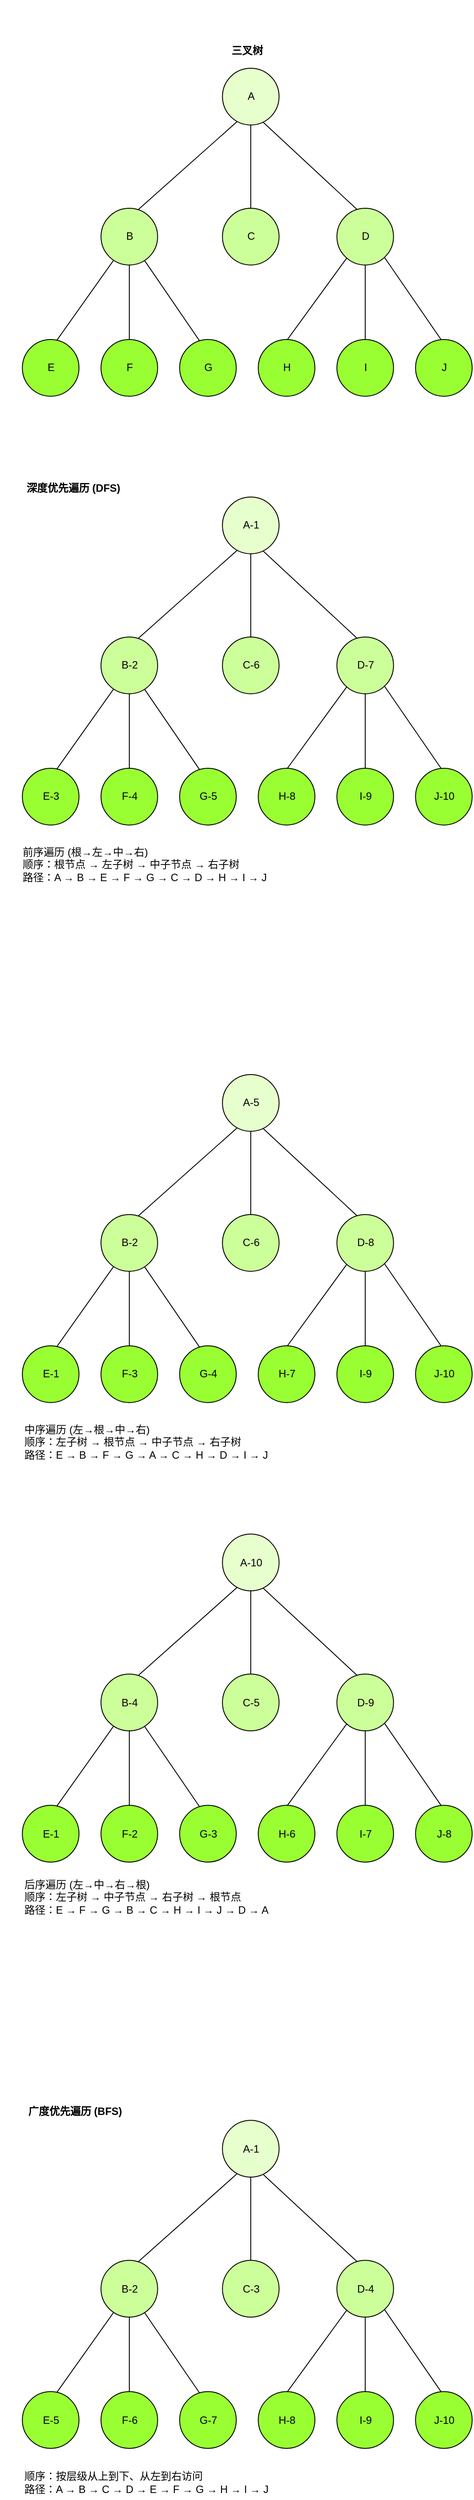 <mxfile version="28.0.5">
  <diagram name="第 1 页" id="GKulPRJstPxV9A7MhcKM">
    <mxGraphModel dx="1025" dy="447" grid="1" gridSize="10" guides="1" tooltips="1" connect="1" arrows="1" fold="1" page="1" pageScale="1" pageWidth="827" pageHeight="1169" math="0" shadow="0">
      <root>
        <mxCell id="0" />
        <mxCell id="1" parent="0" />
        <mxCell id="8VZ1e8MKiVKfFXJp5QNw-1" style="edgeStyle=orthogonalEdgeStyle;rounded=0;orthogonalLoop=1;jettySize=auto;html=1;exitX=0.5;exitY=1;exitDx=0;exitDy=0;" parent="1" edge="1">
          <mxGeometry relative="1" as="geometry">
            <mxPoint x="139.75" y="40" as="sourcePoint" />
            <mxPoint x="139.75" y="40" as="targetPoint" />
          </mxGeometry>
        </mxCell>
        <mxCell id="8VZ1e8MKiVKfFXJp5QNw-2" value="" style="group" parent="1" vertex="1" connectable="0">
          <mxGeometry x="157.59" y="110" width="514.818" height="374.818" as="geometry" />
        </mxCell>
        <mxCell id="8VZ1e8MKiVKfFXJp5QNw-3" value="E" style="ellipse;whiteSpace=wrap;html=1;aspect=fixed;fillColor=#99FF33;" parent="8VZ1e8MKiVKfFXJp5QNw-2" vertex="1">
          <mxGeometry y="310" width="64.818" height="64.818" as="geometry" />
        </mxCell>
        <mxCell id="8VZ1e8MKiVKfFXJp5QNw-4" value="" style="endArrow=none;html=1;rounded=0;entryX=0.224;entryY=0.915;entryDx=0;entryDy=0;entryPerimeter=0;exitX=0.607;exitY=0.016;exitDx=0;exitDy=0;exitPerimeter=0;" parent="8VZ1e8MKiVKfFXJp5QNw-2" source="8VZ1e8MKiVKfFXJp5QNw-3" target="8VZ1e8MKiVKfFXJp5QNw-8" edge="1">
          <mxGeometry width="50" height="50" relative="1" as="geometry">
            <mxPoint x="40" y="310" as="sourcePoint" />
            <mxPoint x="100.0" y="219" as="targetPoint" />
          </mxGeometry>
        </mxCell>
        <mxCell id="8VZ1e8MKiVKfFXJp5QNw-5" value="C" style="ellipse;whiteSpace=wrap;html=1;aspect=fixed;fillColor=#CCFF99;" parent="8VZ1e8MKiVKfFXJp5QNw-2" vertex="1">
          <mxGeometry x="229.0" y="160" width="64.818" height="64.818" as="geometry" />
        </mxCell>
        <mxCell id="8VZ1e8MKiVKfFXJp5QNw-6" value="" style="endArrow=none;html=1;rounded=0;entryX=0.72;entryY=0.953;entryDx=0;entryDy=0;entryPerimeter=0;exitX=0.355;exitY=0.021;exitDx=0;exitDy=0;exitPerimeter=0;" parent="8VZ1e8MKiVKfFXJp5QNw-2" source="8VZ1e8MKiVKfFXJp5QNw-9" target="8VZ1e8MKiVKfFXJp5QNw-7" edge="1">
          <mxGeometry width="50" height="50" relative="1" as="geometry">
            <mxPoint x="295.997" y="158" as="sourcePoint" />
            <mxPoint x="225.997" y="65" as="targetPoint" />
          </mxGeometry>
        </mxCell>
        <mxCell id="8VZ1e8MKiVKfFXJp5QNw-7" value="A" style="ellipse;whiteSpace=wrap;html=1;aspect=fixed;fillColor=#E6FFCC;" parent="8VZ1e8MKiVKfFXJp5QNw-2" vertex="1">
          <mxGeometry x="229.0" width="64.818" height="64.818" as="geometry" />
        </mxCell>
        <mxCell id="8VZ1e8MKiVKfFXJp5QNw-8" value="B" style="ellipse;whiteSpace=wrap;html=1;aspect=fixed;fillColor=#CCFF99;" parent="8VZ1e8MKiVKfFXJp5QNw-2" vertex="1">
          <mxGeometry x="90.0" y="160" width="64.818" height="64.818" as="geometry" />
        </mxCell>
        <mxCell id="8VZ1e8MKiVKfFXJp5QNw-9" value="D" style="ellipse;whiteSpace=wrap;html=1;aspect=fixed;fillColor=#CCFF99;" parent="8VZ1e8MKiVKfFXJp5QNw-2" vertex="1">
          <mxGeometry x="360.0" y="160" width="64.818" height="64.818" as="geometry" />
        </mxCell>
        <mxCell id="8VZ1e8MKiVKfFXJp5QNw-10" value="" style="endArrow=none;html=1;rounded=0;entryX=0.256;entryY=0.943;entryDx=0;entryDy=0;entryPerimeter=0;exitX=0.657;exitY=0.025;exitDx=0;exitDy=0;exitPerimeter=0;" parent="8VZ1e8MKiVKfFXJp5QNw-2" source="8VZ1e8MKiVKfFXJp5QNw-8" target="8VZ1e8MKiVKfFXJp5QNw-7" edge="1">
          <mxGeometry width="50" height="50" relative="1" as="geometry">
            <mxPoint x="130.997" y="160" as="sourcePoint" />
            <mxPoint x="175.997" y="70" as="targetPoint" />
          </mxGeometry>
        </mxCell>
        <mxCell id="8VZ1e8MKiVKfFXJp5QNw-11" value="" style="endArrow=none;html=1;rounded=0;entryX=0.5;entryY=1;entryDx=0;entryDy=0;exitX=0.5;exitY=0;exitDx=0;exitDy=0;" parent="8VZ1e8MKiVKfFXJp5QNw-2" source="8VZ1e8MKiVKfFXJp5QNw-5" target="8VZ1e8MKiVKfFXJp5QNw-7" edge="1">
          <mxGeometry width="50" height="50" relative="1" as="geometry">
            <mxPoint x="176.0" y="191" as="sourcePoint" />
            <mxPoint x="235.0" y="100" as="targetPoint" />
          </mxGeometry>
        </mxCell>
        <mxCell id="8VZ1e8MKiVKfFXJp5QNw-12" value="F" style="ellipse;whiteSpace=wrap;html=1;aspect=fixed;fillColor=#99FF33;" parent="8VZ1e8MKiVKfFXJp5QNw-2" vertex="1">
          <mxGeometry x="90.0" y="310" width="64.818" height="64.818" as="geometry" />
        </mxCell>
        <mxCell id="8VZ1e8MKiVKfFXJp5QNw-13" value="" style="endArrow=none;html=1;rounded=0;entryX=0.5;entryY=1;entryDx=0;entryDy=0;exitX=0.5;exitY=0;exitDx=0;exitDy=0;" parent="8VZ1e8MKiVKfFXJp5QNw-2" source="8VZ1e8MKiVKfFXJp5QNw-12" target="8VZ1e8MKiVKfFXJp5QNw-8" edge="1">
          <mxGeometry width="50" height="50" relative="1" as="geometry">
            <mxPoint x="122.21" y="310" as="sourcePoint" />
            <mxPoint x="122.21" y="225" as="targetPoint" />
          </mxGeometry>
        </mxCell>
        <mxCell id="8VZ1e8MKiVKfFXJp5QNw-14" value="" style="endArrow=none;html=1;rounded=0;entryX=0.768;entryY=0.919;entryDx=0;entryDy=0;entryPerimeter=0;exitX=0.351;exitY=0.022;exitDx=0;exitDy=0;exitPerimeter=0;" parent="8VZ1e8MKiVKfFXJp5QNw-2" source="8VZ1e8MKiVKfFXJp5QNw-15" target="8VZ1e8MKiVKfFXJp5QNw-8" edge="1">
          <mxGeometry width="50" height="50" relative="1" as="geometry">
            <mxPoint x="202.41" y="310" as="sourcePoint" />
            <mxPoint x="141.41" y="221" as="targetPoint" />
          </mxGeometry>
        </mxCell>
        <mxCell id="8VZ1e8MKiVKfFXJp5QNw-15" value="G" style="ellipse;whiteSpace=wrap;html=1;aspect=fixed;fillColor=#99FF33;" parent="8VZ1e8MKiVKfFXJp5QNw-2" vertex="1">
          <mxGeometry x="180.0" y="310" width="64.818" height="64.818" as="geometry" />
        </mxCell>
        <mxCell id="8VZ1e8MKiVKfFXJp5QNw-16" value="H" style="ellipse;whiteSpace=wrap;html=1;aspect=fixed;fillColor=#99FF33;" parent="8VZ1e8MKiVKfFXJp5QNw-2" vertex="1">
          <mxGeometry x="270" y="310" width="64.818" height="64.818" as="geometry" />
        </mxCell>
        <mxCell id="8VZ1e8MKiVKfFXJp5QNw-17" value="I" style="ellipse;whiteSpace=wrap;html=1;aspect=fixed;fillColor=#99FF33;" parent="8VZ1e8MKiVKfFXJp5QNw-2" vertex="1">
          <mxGeometry x="360" y="310" width="64.818" height="64.818" as="geometry" />
        </mxCell>
        <mxCell id="8VZ1e8MKiVKfFXJp5QNw-18" value="J" style="ellipse;whiteSpace=wrap;html=1;aspect=fixed;fillColor=#99FF33;" parent="8VZ1e8MKiVKfFXJp5QNw-2" vertex="1">
          <mxGeometry x="450" y="310" width="64.818" height="64.818" as="geometry" />
        </mxCell>
        <mxCell id="8VZ1e8MKiVKfFXJp5QNw-19" value="" style="endArrow=none;html=1;rounded=0;entryX=0.5;entryY=1;entryDx=0;entryDy=0;exitX=0.5;exitY=0;exitDx=0;exitDy=0;" parent="8VZ1e8MKiVKfFXJp5QNw-2" source="8VZ1e8MKiVKfFXJp5QNw-17" target="8VZ1e8MKiVKfFXJp5QNw-9" edge="1">
          <mxGeometry width="50" height="50" relative="1" as="geometry">
            <mxPoint x="382.12" y="310" as="sourcePoint" />
            <mxPoint x="382.12" y="225" as="targetPoint" />
          </mxGeometry>
        </mxCell>
        <mxCell id="8VZ1e8MKiVKfFXJp5QNw-20" value="" style="endArrow=none;html=1;rounded=0;entryX=0.837;entryY=0.862;entryDx=0;entryDy=0;entryPerimeter=0;exitX=0.454;exitY=0.006;exitDx=0;exitDy=0;exitPerimeter=0;" parent="8VZ1e8MKiVKfFXJp5QNw-2" source="8VZ1e8MKiVKfFXJp5QNw-18" target="8VZ1e8MKiVKfFXJp5QNw-9" edge="1">
          <mxGeometry width="50" height="50" relative="1" as="geometry">
            <mxPoint x="469" y="310" as="sourcePoint" />
            <mxPoint x="410" y="219" as="targetPoint" />
          </mxGeometry>
        </mxCell>
        <mxCell id="8VZ1e8MKiVKfFXJp5QNw-21" value="" style="endArrow=none;html=1;rounded=0;entryX=0.178;entryY=0.872;entryDx=0;entryDy=0;entryPerimeter=0;exitX=0.512;exitY=0.004;exitDx=0;exitDy=0;exitPerimeter=0;" parent="8VZ1e8MKiVKfFXJp5QNw-2" source="8VZ1e8MKiVKfFXJp5QNw-16" target="8VZ1e8MKiVKfFXJp5QNw-9" edge="1">
          <mxGeometry width="50" height="50" relative="1" as="geometry">
            <mxPoint x="294" y="310" as="sourcePoint" />
            <mxPoint x="360" y="218" as="targetPoint" />
          </mxGeometry>
        </mxCell>
        <mxCell id="8VZ1e8MKiVKfFXJp5QNw-22" value="&lt;b&gt;深度优先遍历 (DFS)&lt;/b&gt;" style="text;strokeColor=none;align=center;fillColor=none;html=1;verticalAlign=middle;whiteSpace=wrap;rounded=0;" parent="1" vertex="1">
          <mxGeometry x="156" y="580" width="120" height="20" as="geometry" />
        </mxCell>
        <mxCell id="8VZ1e8MKiVKfFXJp5QNw-23" value="" style="group" parent="1" vertex="1" connectable="0">
          <mxGeometry x="157.59" y="600" width="514.818" height="374.818" as="geometry" />
        </mxCell>
        <mxCell id="8VZ1e8MKiVKfFXJp5QNw-24" value="E-3" style="ellipse;whiteSpace=wrap;html=1;aspect=fixed;fillColor=#99FF33;" parent="8VZ1e8MKiVKfFXJp5QNw-23" vertex="1">
          <mxGeometry y="310" width="64.818" height="64.818" as="geometry" />
        </mxCell>
        <mxCell id="8VZ1e8MKiVKfFXJp5QNw-25" value="" style="endArrow=none;html=1;rounded=0;entryX=0.224;entryY=0.915;entryDx=0;entryDy=0;entryPerimeter=0;exitX=0.607;exitY=0.016;exitDx=0;exitDy=0;exitPerimeter=0;" parent="8VZ1e8MKiVKfFXJp5QNw-23" source="8VZ1e8MKiVKfFXJp5QNw-24" target="8VZ1e8MKiVKfFXJp5QNw-29" edge="1">
          <mxGeometry width="50" height="50" relative="1" as="geometry">
            <mxPoint x="40" y="310" as="sourcePoint" />
            <mxPoint x="100.0" y="219" as="targetPoint" />
          </mxGeometry>
        </mxCell>
        <mxCell id="8VZ1e8MKiVKfFXJp5QNw-26" value="C-6" style="ellipse;whiteSpace=wrap;html=1;aspect=fixed;fillColor=#CCFF99;" parent="8VZ1e8MKiVKfFXJp5QNw-23" vertex="1">
          <mxGeometry x="229.0" y="160" width="64.818" height="64.818" as="geometry" />
        </mxCell>
        <mxCell id="8VZ1e8MKiVKfFXJp5QNw-27" value="" style="endArrow=none;html=1;rounded=0;entryX=0.72;entryY=0.953;entryDx=0;entryDy=0;entryPerimeter=0;exitX=0.355;exitY=0.021;exitDx=0;exitDy=0;exitPerimeter=0;" parent="8VZ1e8MKiVKfFXJp5QNw-23" source="8VZ1e8MKiVKfFXJp5QNw-30" target="8VZ1e8MKiVKfFXJp5QNw-28" edge="1">
          <mxGeometry width="50" height="50" relative="1" as="geometry">
            <mxPoint x="295.997" y="158" as="sourcePoint" />
            <mxPoint x="225.997" y="65" as="targetPoint" />
          </mxGeometry>
        </mxCell>
        <mxCell id="8VZ1e8MKiVKfFXJp5QNw-28" value="A-1" style="ellipse;whiteSpace=wrap;html=1;aspect=fixed;fillColor=#E6FFCC;" parent="8VZ1e8MKiVKfFXJp5QNw-23" vertex="1">
          <mxGeometry x="229.0" width="64.818" height="64.818" as="geometry" />
        </mxCell>
        <mxCell id="8VZ1e8MKiVKfFXJp5QNw-29" value="B-2" style="ellipse;whiteSpace=wrap;html=1;aspect=fixed;fillColor=#CCFF99;" parent="8VZ1e8MKiVKfFXJp5QNw-23" vertex="1">
          <mxGeometry x="90.0" y="160" width="64.818" height="64.818" as="geometry" />
        </mxCell>
        <mxCell id="8VZ1e8MKiVKfFXJp5QNw-30" value="D-7" style="ellipse;whiteSpace=wrap;html=1;aspect=fixed;fillColor=#CCFF99;" parent="8VZ1e8MKiVKfFXJp5QNw-23" vertex="1">
          <mxGeometry x="360.0" y="160" width="64.818" height="64.818" as="geometry" />
        </mxCell>
        <mxCell id="8VZ1e8MKiVKfFXJp5QNw-31" value="" style="endArrow=none;html=1;rounded=0;entryX=0.256;entryY=0.943;entryDx=0;entryDy=0;entryPerimeter=0;exitX=0.657;exitY=0.025;exitDx=0;exitDy=0;exitPerimeter=0;" parent="8VZ1e8MKiVKfFXJp5QNw-23" source="8VZ1e8MKiVKfFXJp5QNw-29" target="8VZ1e8MKiVKfFXJp5QNw-28" edge="1">
          <mxGeometry width="50" height="50" relative="1" as="geometry">
            <mxPoint x="130.997" y="160" as="sourcePoint" />
            <mxPoint x="175.997" y="70" as="targetPoint" />
          </mxGeometry>
        </mxCell>
        <mxCell id="8VZ1e8MKiVKfFXJp5QNw-32" value="" style="endArrow=none;html=1;rounded=0;entryX=0.5;entryY=1;entryDx=0;entryDy=0;exitX=0.5;exitY=0;exitDx=0;exitDy=0;" parent="8VZ1e8MKiVKfFXJp5QNw-23" source="8VZ1e8MKiVKfFXJp5QNw-26" target="8VZ1e8MKiVKfFXJp5QNw-28" edge="1">
          <mxGeometry width="50" height="50" relative="1" as="geometry">
            <mxPoint x="176.0" y="191" as="sourcePoint" />
            <mxPoint x="235.0" y="100" as="targetPoint" />
          </mxGeometry>
        </mxCell>
        <mxCell id="8VZ1e8MKiVKfFXJp5QNw-33" value="F-4" style="ellipse;whiteSpace=wrap;html=1;aspect=fixed;fillColor=#99FF33;" parent="8VZ1e8MKiVKfFXJp5QNw-23" vertex="1">
          <mxGeometry x="90.0" y="310" width="64.818" height="64.818" as="geometry" />
        </mxCell>
        <mxCell id="8VZ1e8MKiVKfFXJp5QNw-34" value="" style="endArrow=none;html=1;rounded=0;entryX=0.5;entryY=1;entryDx=0;entryDy=0;exitX=0.5;exitY=0;exitDx=0;exitDy=0;" parent="8VZ1e8MKiVKfFXJp5QNw-23" source="8VZ1e8MKiVKfFXJp5QNw-33" target="8VZ1e8MKiVKfFXJp5QNw-29" edge="1">
          <mxGeometry width="50" height="50" relative="1" as="geometry">
            <mxPoint x="122.21" y="310" as="sourcePoint" />
            <mxPoint x="122.21" y="225" as="targetPoint" />
          </mxGeometry>
        </mxCell>
        <mxCell id="8VZ1e8MKiVKfFXJp5QNw-35" value="" style="endArrow=none;html=1;rounded=0;entryX=0.768;entryY=0.919;entryDx=0;entryDy=0;entryPerimeter=0;exitX=0.351;exitY=0.022;exitDx=0;exitDy=0;exitPerimeter=0;" parent="8VZ1e8MKiVKfFXJp5QNw-23" source="8VZ1e8MKiVKfFXJp5QNw-36" target="8VZ1e8MKiVKfFXJp5QNw-29" edge="1">
          <mxGeometry width="50" height="50" relative="1" as="geometry">
            <mxPoint x="202.41" y="310" as="sourcePoint" />
            <mxPoint x="141.41" y="221" as="targetPoint" />
          </mxGeometry>
        </mxCell>
        <mxCell id="8VZ1e8MKiVKfFXJp5QNw-36" value="G-5" style="ellipse;whiteSpace=wrap;html=1;aspect=fixed;fillColor=#99FF33;" parent="8VZ1e8MKiVKfFXJp5QNw-23" vertex="1">
          <mxGeometry x="180.0" y="310" width="64.818" height="64.818" as="geometry" />
        </mxCell>
        <mxCell id="8VZ1e8MKiVKfFXJp5QNw-37" value="H-8" style="ellipse;whiteSpace=wrap;html=1;aspect=fixed;fillColor=#99FF33;" parent="8VZ1e8MKiVKfFXJp5QNw-23" vertex="1">
          <mxGeometry x="270" y="310" width="64.818" height="64.818" as="geometry" />
        </mxCell>
        <mxCell id="8VZ1e8MKiVKfFXJp5QNw-38" value="I-9" style="ellipse;whiteSpace=wrap;html=1;aspect=fixed;fillColor=#99FF33;" parent="8VZ1e8MKiVKfFXJp5QNw-23" vertex="1">
          <mxGeometry x="360" y="310" width="64.818" height="64.818" as="geometry" />
        </mxCell>
        <mxCell id="8VZ1e8MKiVKfFXJp5QNw-39" value="J-10" style="ellipse;whiteSpace=wrap;html=1;aspect=fixed;fillColor=#99FF33;" parent="8VZ1e8MKiVKfFXJp5QNw-23" vertex="1">
          <mxGeometry x="450" y="310" width="64.818" height="64.818" as="geometry" />
        </mxCell>
        <mxCell id="8VZ1e8MKiVKfFXJp5QNw-40" value="" style="endArrow=none;html=1;rounded=0;entryX=0.5;entryY=1;entryDx=0;entryDy=0;exitX=0.5;exitY=0;exitDx=0;exitDy=0;" parent="8VZ1e8MKiVKfFXJp5QNw-23" source="8VZ1e8MKiVKfFXJp5QNw-38" target="8VZ1e8MKiVKfFXJp5QNw-30" edge="1">
          <mxGeometry width="50" height="50" relative="1" as="geometry">
            <mxPoint x="382.12" y="310" as="sourcePoint" />
            <mxPoint x="382.12" y="225" as="targetPoint" />
          </mxGeometry>
        </mxCell>
        <mxCell id="8VZ1e8MKiVKfFXJp5QNw-41" value="" style="endArrow=none;html=1;rounded=0;entryX=0.837;entryY=0.862;entryDx=0;entryDy=0;entryPerimeter=0;exitX=0.454;exitY=0.006;exitDx=0;exitDy=0;exitPerimeter=0;" parent="8VZ1e8MKiVKfFXJp5QNw-23" source="8VZ1e8MKiVKfFXJp5QNw-39" target="8VZ1e8MKiVKfFXJp5QNw-30" edge="1">
          <mxGeometry width="50" height="50" relative="1" as="geometry">
            <mxPoint x="469" y="310" as="sourcePoint" />
            <mxPoint x="410" y="219" as="targetPoint" />
          </mxGeometry>
        </mxCell>
        <mxCell id="8VZ1e8MKiVKfFXJp5QNw-42" value="" style="endArrow=none;html=1;rounded=0;entryX=0.178;entryY=0.872;entryDx=0;entryDy=0;entryPerimeter=0;exitX=0.512;exitY=0.004;exitDx=0;exitDy=0;exitPerimeter=0;" parent="8VZ1e8MKiVKfFXJp5QNw-23" source="8VZ1e8MKiVKfFXJp5QNw-37" target="8VZ1e8MKiVKfFXJp5QNw-30" edge="1">
          <mxGeometry width="50" height="50" relative="1" as="geometry">
            <mxPoint x="294" y="310" as="sourcePoint" />
            <mxPoint x="360" y="218" as="targetPoint" />
          </mxGeometry>
        </mxCell>
        <mxCell id="8VZ1e8MKiVKfFXJp5QNw-44" value="&lt;span style=&quot;text-align: left;&quot;&gt;&lt;b&gt;广度优先遍历 (BFS)&lt;/b&gt;&lt;/span&gt;" style="text;strokeColor=none;align=center;fillColor=none;html=1;verticalAlign=middle;whiteSpace=wrap;rounded=0;" parent="1" vertex="1">
          <mxGeometry x="157.59" y="2435.18" width="120" height="20" as="geometry" />
        </mxCell>
        <mxCell id="8VZ1e8MKiVKfFXJp5QNw-45" value="" style="group" parent="1" vertex="1" connectable="0">
          <mxGeometry x="157.59" y="2455.18" width="514.818" height="374.818" as="geometry" />
        </mxCell>
        <mxCell id="8VZ1e8MKiVKfFXJp5QNw-46" value="E-5" style="ellipse;whiteSpace=wrap;html=1;aspect=fixed;fillColor=#99FF33;" parent="8VZ1e8MKiVKfFXJp5QNw-45" vertex="1">
          <mxGeometry y="310" width="64.818" height="64.818" as="geometry" />
        </mxCell>
        <mxCell id="8VZ1e8MKiVKfFXJp5QNw-47" value="" style="endArrow=none;html=1;rounded=0;entryX=0.224;entryY=0.915;entryDx=0;entryDy=0;entryPerimeter=0;exitX=0.607;exitY=0.016;exitDx=0;exitDy=0;exitPerimeter=0;" parent="8VZ1e8MKiVKfFXJp5QNw-45" source="8VZ1e8MKiVKfFXJp5QNw-46" target="8VZ1e8MKiVKfFXJp5QNw-51" edge="1">
          <mxGeometry width="50" height="50" relative="1" as="geometry">
            <mxPoint x="40" y="310" as="sourcePoint" />
            <mxPoint x="100.0" y="219" as="targetPoint" />
          </mxGeometry>
        </mxCell>
        <mxCell id="8VZ1e8MKiVKfFXJp5QNw-48" value="C-3" style="ellipse;whiteSpace=wrap;html=1;aspect=fixed;fillColor=#CCFF99;" parent="8VZ1e8MKiVKfFXJp5QNw-45" vertex="1">
          <mxGeometry x="229.0" y="160" width="64.818" height="64.818" as="geometry" />
        </mxCell>
        <mxCell id="8VZ1e8MKiVKfFXJp5QNw-49" value="" style="endArrow=none;html=1;rounded=0;entryX=0.72;entryY=0.953;entryDx=0;entryDy=0;entryPerimeter=0;exitX=0.355;exitY=0.021;exitDx=0;exitDy=0;exitPerimeter=0;" parent="8VZ1e8MKiVKfFXJp5QNw-45" source="8VZ1e8MKiVKfFXJp5QNw-52" target="8VZ1e8MKiVKfFXJp5QNw-50" edge="1">
          <mxGeometry width="50" height="50" relative="1" as="geometry">
            <mxPoint x="295.997" y="158" as="sourcePoint" />
            <mxPoint x="225.997" y="65" as="targetPoint" />
          </mxGeometry>
        </mxCell>
        <mxCell id="8VZ1e8MKiVKfFXJp5QNw-50" value="A-1" style="ellipse;whiteSpace=wrap;html=1;aspect=fixed;fillColor=#E6FFCC;" parent="8VZ1e8MKiVKfFXJp5QNw-45" vertex="1">
          <mxGeometry x="229.0" width="64.818" height="64.818" as="geometry" />
        </mxCell>
        <mxCell id="8VZ1e8MKiVKfFXJp5QNw-51" value="B-2" style="ellipse;whiteSpace=wrap;html=1;aspect=fixed;fillColor=#CCFF99;" parent="8VZ1e8MKiVKfFXJp5QNw-45" vertex="1">
          <mxGeometry x="90.0" y="160" width="64.818" height="64.818" as="geometry" />
        </mxCell>
        <mxCell id="8VZ1e8MKiVKfFXJp5QNw-52" value="D-4" style="ellipse;whiteSpace=wrap;html=1;aspect=fixed;fillColor=#CCFF99;" parent="8VZ1e8MKiVKfFXJp5QNw-45" vertex="1">
          <mxGeometry x="360.0" y="160" width="64.818" height="64.818" as="geometry" />
        </mxCell>
        <mxCell id="8VZ1e8MKiVKfFXJp5QNw-53" value="" style="endArrow=none;html=1;rounded=0;entryX=0.256;entryY=0.943;entryDx=0;entryDy=0;entryPerimeter=0;exitX=0.657;exitY=0.025;exitDx=0;exitDy=0;exitPerimeter=0;" parent="8VZ1e8MKiVKfFXJp5QNw-45" source="8VZ1e8MKiVKfFXJp5QNw-51" target="8VZ1e8MKiVKfFXJp5QNw-50" edge="1">
          <mxGeometry width="50" height="50" relative="1" as="geometry">
            <mxPoint x="130.997" y="160" as="sourcePoint" />
            <mxPoint x="175.997" y="70" as="targetPoint" />
          </mxGeometry>
        </mxCell>
        <mxCell id="8VZ1e8MKiVKfFXJp5QNw-54" value="" style="endArrow=none;html=1;rounded=0;entryX=0.5;entryY=1;entryDx=0;entryDy=0;exitX=0.5;exitY=0;exitDx=0;exitDy=0;" parent="8VZ1e8MKiVKfFXJp5QNw-45" source="8VZ1e8MKiVKfFXJp5QNw-48" target="8VZ1e8MKiVKfFXJp5QNw-50" edge="1">
          <mxGeometry width="50" height="50" relative="1" as="geometry">
            <mxPoint x="176.0" y="191" as="sourcePoint" />
            <mxPoint x="235.0" y="100" as="targetPoint" />
          </mxGeometry>
        </mxCell>
        <mxCell id="8VZ1e8MKiVKfFXJp5QNw-55" value="F-6" style="ellipse;whiteSpace=wrap;html=1;aspect=fixed;fillColor=#99FF33;" parent="8VZ1e8MKiVKfFXJp5QNw-45" vertex="1">
          <mxGeometry x="90.0" y="310" width="64.818" height="64.818" as="geometry" />
        </mxCell>
        <mxCell id="8VZ1e8MKiVKfFXJp5QNw-56" value="" style="endArrow=none;html=1;rounded=0;entryX=0.5;entryY=1;entryDx=0;entryDy=0;exitX=0.5;exitY=0;exitDx=0;exitDy=0;" parent="8VZ1e8MKiVKfFXJp5QNw-45" source="8VZ1e8MKiVKfFXJp5QNw-55" target="8VZ1e8MKiVKfFXJp5QNw-51" edge="1">
          <mxGeometry width="50" height="50" relative="1" as="geometry">
            <mxPoint x="122.21" y="310" as="sourcePoint" />
            <mxPoint x="122.21" y="225" as="targetPoint" />
          </mxGeometry>
        </mxCell>
        <mxCell id="8VZ1e8MKiVKfFXJp5QNw-57" value="" style="endArrow=none;html=1;rounded=0;entryX=0.768;entryY=0.919;entryDx=0;entryDy=0;entryPerimeter=0;exitX=0.351;exitY=0.022;exitDx=0;exitDy=0;exitPerimeter=0;" parent="8VZ1e8MKiVKfFXJp5QNw-45" source="8VZ1e8MKiVKfFXJp5QNw-58" target="8VZ1e8MKiVKfFXJp5QNw-51" edge="1">
          <mxGeometry width="50" height="50" relative="1" as="geometry">
            <mxPoint x="202.41" y="310" as="sourcePoint" />
            <mxPoint x="141.41" y="221" as="targetPoint" />
          </mxGeometry>
        </mxCell>
        <mxCell id="8VZ1e8MKiVKfFXJp5QNw-58" value="G-7" style="ellipse;whiteSpace=wrap;html=1;aspect=fixed;fillColor=#99FF33;" parent="8VZ1e8MKiVKfFXJp5QNw-45" vertex="1">
          <mxGeometry x="180.0" y="310" width="64.818" height="64.818" as="geometry" />
        </mxCell>
        <mxCell id="8VZ1e8MKiVKfFXJp5QNw-59" value="H-8" style="ellipse;whiteSpace=wrap;html=1;aspect=fixed;fillColor=#99FF33;" parent="8VZ1e8MKiVKfFXJp5QNw-45" vertex="1">
          <mxGeometry x="270" y="310" width="64.818" height="64.818" as="geometry" />
        </mxCell>
        <mxCell id="8VZ1e8MKiVKfFXJp5QNw-60" value="I-9" style="ellipse;whiteSpace=wrap;html=1;aspect=fixed;fillColor=#99FF33;" parent="8VZ1e8MKiVKfFXJp5QNw-45" vertex="1">
          <mxGeometry x="360" y="310" width="64.818" height="64.818" as="geometry" />
        </mxCell>
        <mxCell id="8VZ1e8MKiVKfFXJp5QNw-61" value="J-10" style="ellipse;whiteSpace=wrap;html=1;aspect=fixed;fillColor=#99FF33;" parent="8VZ1e8MKiVKfFXJp5QNw-45" vertex="1">
          <mxGeometry x="450" y="310" width="64.818" height="64.818" as="geometry" />
        </mxCell>
        <mxCell id="8VZ1e8MKiVKfFXJp5QNw-62" value="" style="endArrow=none;html=1;rounded=0;entryX=0.5;entryY=1;entryDx=0;entryDy=0;exitX=0.5;exitY=0;exitDx=0;exitDy=0;" parent="8VZ1e8MKiVKfFXJp5QNw-45" source="8VZ1e8MKiVKfFXJp5QNw-60" target="8VZ1e8MKiVKfFXJp5QNw-52" edge="1">
          <mxGeometry width="50" height="50" relative="1" as="geometry">
            <mxPoint x="382.12" y="310" as="sourcePoint" />
            <mxPoint x="382.12" y="225" as="targetPoint" />
          </mxGeometry>
        </mxCell>
        <mxCell id="8VZ1e8MKiVKfFXJp5QNw-63" value="" style="endArrow=none;html=1;rounded=0;entryX=0.837;entryY=0.862;entryDx=0;entryDy=0;entryPerimeter=0;exitX=0.454;exitY=0.006;exitDx=0;exitDy=0;exitPerimeter=0;" parent="8VZ1e8MKiVKfFXJp5QNw-45" source="8VZ1e8MKiVKfFXJp5QNw-61" target="8VZ1e8MKiVKfFXJp5QNw-52" edge="1">
          <mxGeometry width="50" height="50" relative="1" as="geometry">
            <mxPoint x="469" y="310" as="sourcePoint" />
            <mxPoint x="410" y="219" as="targetPoint" />
          </mxGeometry>
        </mxCell>
        <mxCell id="8VZ1e8MKiVKfFXJp5QNw-64" value="" style="endArrow=none;html=1;rounded=0;entryX=0.178;entryY=0.872;entryDx=0;entryDy=0;entryPerimeter=0;exitX=0.512;exitY=0.004;exitDx=0;exitDy=0;exitPerimeter=0;" parent="8VZ1e8MKiVKfFXJp5QNw-45" source="8VZ1e8MKiVKfFXJp5QNw-59" target="8VZ1e8MKiVKfFXJp5QNw-52" edge="1">
          <mxGeometry width="50" height="50" relative="1" as="geometry">
            <mxPoint x="294" y="310" as="sourcePoint" />
            <mxPoint x="360" y="218" as="targetPoint" />
          </mxGeometry>
        </mxCell>
        <mxCell id="8VZ1e8MKiVKfFXJp5QNw-66" value="&lt;b&gt;三叉树&lt;/b&gt;" style="text;strokeColor=none;align=center;fillColor=none;html=1;verticalAlign=middle;whiteSpace=wrap;rounded=0;" parent="1" vertex="1">
          <mxGeometry x="390" y="80" width="50" height="20" as="geometry" />
        </mxCell>
        <mxCell id="8VZ1e8MKiVKfFXJp5QNw-67" value="&lt;div&gt;前序遍历 (根→左→中→右)&lt;/div&gt;&lt;div&gt;顺序：根节点 → 左子树 → 中子节点 → 右子树&amp;nbsp;&amp;nbsp;&lt;/div&gt;&lt;div&gt;路径：A → B → E → F → G → C → D → H → I → J&lt;/div&gt;" style="text;strokeColor=none;align=left;fillColor=none;html=1;verticalAlign=middle;whiteSpace=wrap;rounded=0;" parent="1" vertex="1">
          <mxGeometry x="156" y="990" width="292.41" height="60" as="geometry" />
        </mxCell>
        <mxCell id="8VZ1e8MKiVKfFXJp5QNw-68" value="" style="group" parent="1" vertex="1" connectable="0">
          <mxGeometry x="157.59" y="1260" width="514.818" height="374.818" as="geometry" />
        </mxCell>
        <mxCell id="8VZ1e8MKiVKfFXJp5QNw-69" value="E-1" style="ellipse;whiteSpace=wrap;html=1;aspect=fixed;fillColor=#99FF33;" parent="8VZ1e8MKiVKfFXJp5QNw-68" vertex="1">
          <mxGeometry y="310" width="64.818" height="64.818" as="geometry" />
        </mxCell>
        <mxCell id="8VZ1e8MKiVKfFXJp5QNw-70" value="" style="endArrow=none;html=1;rounded=0;entryX=0.224;entryY=0.915;entryDx=0;entryDy=0;entryPerimeter=0;exitX=0.607;exitY=0.016;exitDx=0;exitDy=0;exitPerimeter=0;" parent="8VZ1e8MKiVKfFXJp5QNw-68" source="8VZ1e8MKiVKfFXJp5QNw-69" target="8VZ1e8MKiVKfFXJp5QNw-74" edge="1">
          <mxGeometry width="50" height="50" relative="1" as="geometry">
            <mxPoint x="40" y="310" as="sourcePoint" />
            <mxPoint x="100.0" y="219" as="targetPoint" />
          </mxGeometry>
        </mxCell>
        <mxCell id="8VZ1e8MKiVKfFXJp5QNw-71" value="C-6" style="ellipse;whiteSpace=wrap;html=1;aspect=fixed;fillColor=#CCFF99;" parent="8VZ1e8MKiVKfFXJp5QNw-68" vertex="1">
          <mxGeometry x="229.0" y="160" width="64.818" height="64.818" as="geometry" />
        </mxCell>
        <mxCell id="8VZ1e8MKiVKfFXJp5QNw-72" value="" style="endArrow=none;html=1;rounded=0;entryX=0.72;entryY=0.953;entryDx=0;entryDy=0;entryPerimeter=0;exitX=0.355;exitY=0.021;exitDx=0;exitDy=0;exitPerimeter=0;" parent="8VZ1e8MKiVKfFXJp5QNw-68" source="8VZ1e8MKiVKfFXJp5QNw-75" target="8VZ1e8MKiVKfFXJp5QNw-73" edge="1">
          <mxGeometry width="50" height="50" relative="1" as="geometry">
            <mxPoint x="295.997" y="158" as="sourcePoint" />
            <mxPoint x="225.997" y="65" as="targetPoint" />
          </mxGeometry>
        </mxCell>
        <mxCell id="8VZ1e8MKiVKfFXJp5QNw-73" value="A-5" style="ellipse;whiteSpace=wrap;html=1;aspect=fixed;fillColor=#E6FFCC;" parent="8VZ1e8MKiVKfFXJp5QNw-68" vertex="1">
          <mxGeometry x="229.0" width="64.818" height="64.818" as="geometry" />
        </mxCell>
        <mxCell id="8VZ1e8MKiVKfFXJp5QNw-74" value="B-2" style="ellipse;whiteSpace=wrap;html=1;aspect=fixed;fillColor=#CCFF99;" parent="8VZ1e8MKiVKfFXJp5QNw-68" vertex="1">
          <mxGeometry x="90.0" y="160" width="64.818" height="64.818" as="geometry" />
        </mxCell>
        <mxCell id="8VZ1e8MKiVKfFXJp5QNw-75" value="D-8" style="ellipse;whiteSpace=wrap;html=1;aspect=fixed;fillColor=#CCFF99;" parent="8VZ1e8MKiVKfFXJp5QNw-68" vertex="1">
          <mxGeometry x="360.0" y="160" width="64.818" height="64.818" as="geometry" />
        </mxCell>
        <mxCell id="8VZ1e8MKiVKfFXJp5QNw-76" value="" style="endArrow=none;html=1;rounded=0;entryX=0.256;entryY=0.943;entryDx=0;entryDy=0;entryPerimeter=0;exitX=0.657;exitY=0.025;exitDx=0;exitDy=0;exitPerimeter=0;" parent="8VZ1e8MKiVKfFXJp5QNw-68" source="8VZ1e8MKiVKfFXJp5QNw-74" target="8VZ1e8MKiVKfFXJp5QNw-73" edge="1">
          <mxGeometry width="50" height="50" relative="1" as="geometry">
            <mxPoint x="130.997" y="160" as="sourcePoint" />
            <mxPoint x="175.997" y="70" as="targetPoint" />
          </mxGeometry>
        </mxCell>
        <mxCell id="8VZ1e8MKiVKfFXJp5QNw-77" value="" style="endArrow=none;html=1;rounded=0;entryX=0.5;entryY=1;entryDx=0;entryDy=0;exitX=0.5;exitY=0;exitDx=0;exitDy=0;" parent="8VZ1e8MKiVKfFXJp5QNw-68" source="8VZ1e8MKiVKfFXJp5QNw-71" target="8VZ1e8MKiVKfFXJp5QNw-73" edge="1">
          <mxGeometry width="50" height="50" relative="1" as="geometry">
            <mxPoint x="176.0" y="191" as="sourcePoint" />
            <mxPoint x="235.0" y="100" as="targetPoint" />
          </mxGeometry>
        </mxCell>
        <mxCell id="8VZ1e8MKiVKfFXJp5QNw-78" value="F-3" style="ellipse;whiteSpace=wrap;html=1;aspect=fixed;fillColor=#99FF33;" parent="8VZ1e8MKiVKfFXJp5QNw-68" vertex="1">
          <mxGeometry x="90.0" y="310" width="64.818" height="64.818" as="geometry" />
        </mxCell>
        <mxCell id="8VZ1e8MKiVKfFXJp5QNw-79" value="" style="endArrow=none;html=1;rounded=0;entryX=0.5;entryY=1;entryDx=0;entryDy=0;exitX=0.5;exitY=0;exitDx=0;exitDy=0;" parent="8VZ1e8MKiVKfFXJp5QNw-68" source="8VZ1e8MKiVKfFXJp5QNw-78" target="8VZ1e8MKiVKfFXJp5QNw-74" edge="1">
          <mxGeometry width="50" height="50" relative="1" as="geometry">
            <mxPoint x="122.21" y="310" as="sourcePoint" />
            <mxPoint x="122.21" y="225" as="targetPoint" />
          </mxGeometry>
        </mxCell>
        <mxCell id="8VZ1e8MKiVKfFXJp5QNw-80" value="" style="endArrow=none;html=1;rounded=0;entryX=0.768;entryY=0.919;entryDx=0;entryDy=0;entryPerimeter=0;exitX=0.351;exitY=0.022;exitDx=0;exitDy=0;exitPerimeter=0;" parent="8VZ1e8MKiVKfFXJp5QNw-68" source="8VZ1e8MKiVKfFXJp5QNw-81" target="8VZ1e8MKiVKfFXJp5QNw-74" edge="1">
          <mxGeometry width="50" height="50" relative="1" as="geometry">
            <mxPoint x="202.41" y="310" as="sourcePoint" />
            <mxPoint x="141.41" y="221" as="targetPoint" />
          </mxGeometry>
        </mxCell>
        <mxCell id="8VZ1e8MKiVKfFXJp5QNw-81" value="G-4" style="ellipse;whiteSpace=wrap;html=1;aspect=fixed;fillColor=#99FF33;" parent="8VZ1e8MKiVKfFXJp5QNw-68" vertex="1">
          <mxGeometry x="180.0" y="310" width="64.818" height="64.818" as="geometry" />
        </mxCell>
        <mxCell id="8VZ1e8MKiVKfFXJp5QNw-82" value="H-7" style="ellipse;whiteSpace=wrap;html=1;aspect=fixed;fillColor=#99FF33;" parent="8VZ1e8MKiVKfFXJp5QNw-68" vertex="1">
          <mxGeometry x="270" y="310" width="64.818" height="64.818" as="geometry" />
        </mxCell>
        <mxCell id="8VZ1e8MKiVKfFXJp5QNw-83" value="I-9" style="ellipse;whiteSpace=wrap;html=1;aspect=fixed;fillColor=#99FF33;" parent="8VZ1e8MKiVKfFXJp5QNw-68" vertex="1">
          <mxGeometry x="360" y="310" width="64.818" height="64.818" as="geometry" />
        </mxCell>
        <mxCell id="8VZ1e8MKiVKfFXJp5QNw-84" value="J-10" style="ellipse;whiteSpace=wrap;html=1;aspect=fixed;fillColor=#99FF33;" parent="8VZ1e8MKiVKfFXJp5QNw-68" vertex="1">
          <mxGeometry x="450" y="310" width="64.818" height="64.818" as="geometry" />
        </mxCell>
        <mxCell id="8VZ1e8MKiVKfFXJp5QNw-85" value="" style="endArrow=none;html=1;rounded=0;entryX=0.5;entryY=1;entryDx=0;entryDy=0;exitX=0.5;exitY=0;exitDx=0;exitDy=0;" parent="8VZ1e8MKiVKfFXJp5QNw-68" source="8VZ1e8MKiVKfFXJp5QNw-83" target="8VZ1e8MKiVKfFXJp5QNw-75" edge="1">
          <mxGeometry width="50" height="50" relative="1" as="geometry">
            <mxPoint x="382.12" y="310" as="sourcePoint" />
            <mxPoint x="382.12" y="225" as="targetPoint" />
          </mxGeometry>
        </mxCell>
        <mxCell id="8VZ1e8MKiVKfFXJp5QNw-86" value="" style="endArrow=none;html=1;rounded=0;entryX=0.837;entryY=0.862;entryDx=0;entryDy=0;entryPerimeter=0;exitX=0.454;exitY=0.006;exitDx=0;exitDy=0;exitPerimeter=0;" parent="8VZ1e8MKiVKfFXJp5QNw-68" source="8VZ1e8MKiVKfFXJp5QNw-84" target="8VZ1e8MKiVKfFXJp5QNw-75" edge="1">
          <mxGeometry width="50" height="50" relative="1" as="geometry">
            <mxPoint x="469" y="310" as="sourcePoint" />
            <mxPoint x="410" y="219" as="targetPoint" />
          </mxGeometry>
        </mxCell>
        <mxCell id="8VZ1e8MKiVKfFXJp5QNw-87" value="" style="endArrow=none;html=1;rounded=0;entryX=0.178;entryY=0.872;entryDx=0;entryDy=0;entryPerimeter=0;exitX=0.512;exitY=0.004;exitDx=0;exitDy=0;exitPerimeter=0;" parent="8VZ1e8MKiVKfFXJp5QNw-68" source="8VZ1e8MKiVKfFXJp5QNw-82" target="8VZ1e8MKiVKfFXJp5QNw-75" edge="1">
          <mxGeometry width="50" height="50" relative="1" as="geometry">
            <mxPoint x="294" y="310" as="sourcePoint" />
            <mxPoint x="360" y="218" as="targetPoint" />
          </mxGeometry>
        </mxCell>
        <mxCell id="8VZ1e8MKiVKfFXJp5QNw-88" value="&lt;div&gt;中序遍历 (左→根→中→右)&lt;/div&gt;&lt;div&gt;顺序：左子树 → 根节点 → 中子节点 → 右子树&amp;nbsp;&amp;nbsp;&lt;/div&gt;&lt;div&gt;路径：E → B → F → G → A → C → H → D → I → J&lt;/div&gt;" style="text;strokeColor=none;align=left;fillColor=none;html=1;verticalAlign=middle;whiteSpace=wrap;rounded=0;" parent="1" vertex="1">
          <mxGeometry x="157.59" y="1650" width="300" height="60" as="geometry" />
        </mxCell>
        <mxCell id="8VZ1e8MKiVKfFXJp5QNw-109" value="" style="group" parent="1" vertex="1" connectable="0">
          <mxGeometry x="157.59" y="1785.18" width="514.818" height="374.818" as="geometry" />
        </mxCell>
        <mxCell id="8VZ1e8MKiVKfFXJp5QNw-110" value="E-1" style="ellipse;whiteSpace=wrap;html=1;aspect=fixed;fillColor=#99FF33;" parent="8VZ1e8MKiVKfFXJp5QNw-109" vertex="1">
          <mxGeometry y="310" width="64.818" height="64.818" as="geometry" />
        </mxCell>
        <mxCell id="8VZ1e8MKiVKfFXJp5QNw-111" value="" style="endArrow=none;html=1;rounded=0;entryX=0.224;entryY=0.915;entryDx=0;entryDy=0;entryPerimeter=0;exitX=0.607;exitY=0.016;exitDx=0;exitDy=0;exitPerimeter=0;" parent="8VZ1e8MKiVKfFXJp5QNw-109" source="8VZ1e8MKiVKfFXJp5QNw-110" target="8VZ1e8MKiVKfFXJp5QNw-115" edge="1">
          <mxGeometry width="50" height="50" relative="1" as="geometry">
            <mxPoint x="40" y="310" as="sourcePoint" />
            <mxPoint x="100.0" y="219" as="targetPoint" />
          </mxGeometry>
        </mxCell>
        <mxCell id="8VZ1e8MKiVKfFXJp5QNw-112" value="C-5" style="ellipse;whiteSpace=wrap;html=1;aspect=fixed;fillColor=#CCFF99;" parent="8VZ1e8MKiVKfFXJp5QNw-109" vertex="1">
          <mxGeometry x="229.0" y="160" width="64.818" height="64.818" as="geometry" />
        </mxCell>
        <mxCell id="8VZ1e8MKiVKfFXJp5QNw-113" value="" style="endArrow=none;html=1;rounded=0;entryX=0.72;entryY=0.953;entryDx=0;entryDy=0;entryPerimeter=0;exitX=0.355;exitY=0.021;exitDx=0;exitDy=0;exitPerimeter=0;" parent="8VZ1e8MKiVKfFXJp5QNw-109" source="8VZ1e8MKiVKfFXJp5QNw-116" target="8VZ1e8MKiVKfFXJp5QNw-114" edge="1">
          <mxGeometry width="50" height="50" relative="1" as="geometry">
            <mxPoint x="295.997" y="158" as="sourcePoint" />
            <mxPoint x="225.997" y="65" as="targetPoint" />
          </mxGeometry>
        </mxCell>
        <mxCell id="8VZ1e8MKiVKfFXJp5QNw-114" value="A-10" style="ellipse;whiteSpace=wrap;html=1;aspect=fixed;fillColor=#E6FFCC;" parent="8VZ1e8MKiVKfFXJp5QNw-109" vertex="1">
          <mxGeometry x="229.0" width="64.818" height="64.818" as="geometry" />
        </mxCell>
        <mxCell id="8VZ1e8MKiVKfFXJp5QNw-115" value="B-4" style="ellipse;whiteSpace=wrap;html=1;aspect=fixed;fillColor=#CCFF99;" parent="8VZ1e8MKiVKfFXJp5QNw-109" vertex="1">
          <mxGeometry x="90.0" y="160" width="64.818" height="64.818" as="geometry" />
        </mxCell>
        <mxCell id="8VZ1e8MKiVKfFXJp5QNw-116" value="D-9" style="ellipse;whiteSpace=wrap;html=1;aspect=fixed;fillColor=#CCFF99;" parent="8VZ1e8MKiVKfFXJp5QNw-109" vertex="1">
          <mxGeometry x="360.0" y="160" width="64.818" height="64.818" as="geometry" />
        </mxCell>
        <mxCell id="8VZ1e8MKiVKfFXJp5QNw-117" value="" style="endArrow=none;html=1;rounded=0;entryX=0.256;entryY=0.943;entryDx=0;entryDy=0;entryPerimeter=0;exitX=0.657;exitY=0.025;exitDx=0;exitDy=0;exitPerimeter=0;" parent="8VZ1e8MKiVKfFXJp5QNw-109" source="8VZ1e8MKiVKfFXJp5QNw-115" target="8VZ1e8MKiVKfFXJp5QNw-114" edge="1">
          <mxGeometry width="50" height="50" relative="1" as="geometry">
            <mxPoint x="130.997" y="160" as="sourcePoint" />
            <mxPoint x="175.997" y="70" as="targetPoint" />
          </mxGeometry>
        </mxCell>
        <mxCell id="8VZ1e8MKiVKfFXJp5QNw-118" value="" style="endArrow=none;html=1;rounded=0;entryX=0.5;entryY=1;entryDx=0;entryDy=0;exitX=0.5;exitY=0;exitDx=0;exitDy=0;" parent="8VZ1e8MKiVKfFXJp5QNw-109" source="8VZ1e8MKiVKfFXJp5QNw-112" target="8VZ1e8MKiVKfFXJp5QNw-114" edge="1">
          <mxGeometry width="50" height="50" relative="1" as="geometry">
            <mxPoint x="176.0" y="191" as="sourcePoint" />
            <mxPoint x="235.0" y="100" as="targetPoint" />
          </mxGeometry>
        </mxCell>
        <mxCell id="8VZ1e8MKiVKfFXJp5QNw-119" value="F-2" style="ellipse;whiteSpace=wrap;html=1;aspect=fixed;fillColor=#99FF33;" parent="8VZ1e8MKiVKfFXJp5QNw-109" vertex="1">
          <mxGeometry x="90.0" y="310" width="64.818" height="64.818" as="geometry" />
        </mxCell>
        <mxCell id="8VZ1e8MKiVKfFXJp5QNw-120" value="" style="endArrow=none;html=1;rounded=0;entryX=0.5;entryY=1;entryDx=0;entryDy=0;exitX=0.5;exitY=0;exitDx=0;exitDy=0;" parent="8VZ1e8MKiVKfFXJp5QNw-109" source="8VZ1e8MKiVKfFXJp5QNw-119" target="8VZ1e8MKiVKfFXJp5QNw-115" edge="1">
          <mxGeometry width="50" height="50" relative="1" as="geometry">
            <mxPoint x="122.21" y="310" as="sourcePoint" />
            <mxPoint x="122.21" y="225" as="targetPoint" />
          </mxGeometry>
        </mxCell>
        <mxCell id="8VZ1e8MKiVKfFXJp5QNw-121" value="" style="endArrow=none;html=1;rounded=0;entryX=0.768;entryY=0.919;entryDx=0;entryDy=0;entryPerimeter=0;exitX=0.351;exitY=0.022;exitDx=0;exitDy=0;exitPerimeter=0;" parent="8VZ1e8MKiVKfFXJp5QNw-109" source="8VZ1e8MKiVKfFXJp5QNw-122" target="8VZ1e8MKiVKfFXJp5QNw-115" edge="1">
          <mxGeometry width="50" height="50" relative="1" as="geometry">
            <mxPoint x="202.41" y="310" as="sourcePoint" />
            <mxPoint x="141.41" y="221" as="targetPoint" />
          </mxGeometry>
        </mxCell>
        <mxCell id="8VZ1e8MKiVKfFXJp5QNw-122" value="G-3" style="ellipse;whiteSpace=wrap;html=1;aspect=fixed;fillColor=#99FF33;" parent="8VZ1e8MKiVKfFXJp5QNw-109" vertex="1">
          <mxGeometry x="180.0" y="310" width="64.818" height="64.818" as="geometry" />
        </mxCell>
        <mxCell id="8VZ1e8MKiVKfFXJp5QNw-123" value="H-6" style="ellipse;whiteSpace=wrap;html=1;aspect=fixed;fillColor=#99FF33;" parent="8VZ1e8MKiVKfFXJp5QNw-109" vertex="1">
          <mxGeometry x="270" y="310" width="64.818" height="64.818" as="geometry" />
        </mxCell>
        <mxCell id="8VZ1e8MKiVKfFXJp5QNw-124" value="I-7" style="ellipse;whiteSpace=wrap;html=1;aspect=fixed;fillColor=#99FF33;" parent="8VZ1e8MKiVKfFXJp5QNw-109" vertex="1">
          <mxGeometry x="360" y="310" width="64.818" height="64.818" as="geometry" />
        </mxCell>
        <mxCell id="8VZ1e8MKiVKfFXJp5QNw-125" value="J-8" style="ellipse;whiteSpace=wrap;html=1;aspect=fixed;fillColor=#99FF33;" parent="8VZ1e8MKiVKfFXJp5QNw-109" vertex="1">
          <mxGeometry x="450" y="310" width="64.818" height="64.818" as="geometry" />
        </mxCell>
        <mxCell id="8VZ1e8MKiVKfFXJp5QNw-126" value="" style="endArrow=none;html=1;rounded=0;entryX=0.5;entryY=1;entryDx=0;entryDy=0;exitX=0.5;exitY=0;exitDx=0;exitDy=0;" parent="8VZ1e8MKiVKfFXJp5QNw-109" source="8VZ1e8MKiVKfFXJp5QNw-124" target="8VZ1e8MKiVKfFXJp5QNw-116" edge="1">
          <mxGeometry width="50" height="50" relative="1" as="geometry">
            <mxPoint x="382.12" y="310" as="sourcePoint" />
            <mxPoint x="382.12" y="225" as="targetPoint" />
          </mxGeometry>
        </mxCell>
        <mxCell id="8VZ1e8MKiVKfFXJp5QNw-127" value="" style="endArrow=none;html=1;rounded=0;entryX=0.837;entryY=0.862;entryDx=0;entryDy=0;entryPerimeter=0;exitX=0.454;exitY=0.006;exitDx=0;exitDy=0;exitPerimeter=0;" parent="8VZ1e8MKiVKfFXJp5QNw-109" source="8VZ1e8MKiVKfFXJp5QNw-125" target="8VZ1e8MKiVKfFXJp5QNw-116" edge="1">
          <mxGeometry width="50" height="50" relative="1" as="geometry">
            <mxPoint x="469" y="310" as="sourcePoint" />
            <mxPoint x="410" y="219" as="targetPoint" />
          </mxGeometry>
        </mxCell>
        <mxCell id="8VZ1e8MKiVKfFXJp5QNw-128" value="" style="endArrow=none;html=1;rounded=0;entryX=0.178;entryY=0.872;entryDx=0;entryDy=0;entryPerimeter=0;exitX=0.512;exitY=0.004;exitDx=0;exitDy=0;exitPerimeter=0;" parent="8VZ1e8MKiVKfFXJp5QNw-109" source="8VZ1e8MKiVKfFXJp5QNw-123" target="8VZ1e8MKiVKfFXJp5QNw-116" edge="1">
          <mxGeometry width="50" height="50" relative="1" as="geometry">
            <mxPoint x="294" y="310" as="sourcePoint" />
            <mxPoint x="360" y="218" as="targetPoint" />
          </mxGeometry>
        </mxCell>
        <mxCell id="8VZ1e8MKiVKfFXJp5QNw-129" value="&lt;div&gt;后序遍历 (左→中→右→根)&lt;/div&gt;&lt;div&gt;顺序：左子树 → 中子节点 → 右子树 → 根节点&amp;nbsp;&amp;nbsp;&lt;/div&gt;&lt;div&gt;路径：E → F → G → B → C → H → I → J → D → A&lt;/div&gt;" style="text;strokeColor=none;align=left;fillColor=none;html=1;verticalAlign=middle;whiteSpace=wrap;rounded=0;" parent="1" vertex="1">
          <mxGeometry x="157.59" y="2170" width="300" height="60" as="geometry" />
        </mxCell>
        <mxCell id="8VZ1e8MKiVKfFXJp5QNw-130" value="&lt;div&gt;&lt;span style=&quot;background-color: transparent;&quot;&gt;顺序：按层级从上到下、从左到右访问&amp;nbsp;&amp;nbsp;&lt;/span&gt;&lt;br&gt;&lt;/div&gt;&lt;div&gt;路径：A → B → C → D → E → F → G → H → I → J&lt;/div&gt;" style="text;strokeColor=none;align=left;fillColor=none;html=1;verticalAlign=middle;whiteSpace=wrap;rounded=0;" parent="1" vertex="1">
          <mxGeometry x="157.59" y="2850" width="297.59" height="38" as="geometry" />
        </mxCell>
      </root>
    </mxGraphModel>
  </diagram>
</mxfile>
